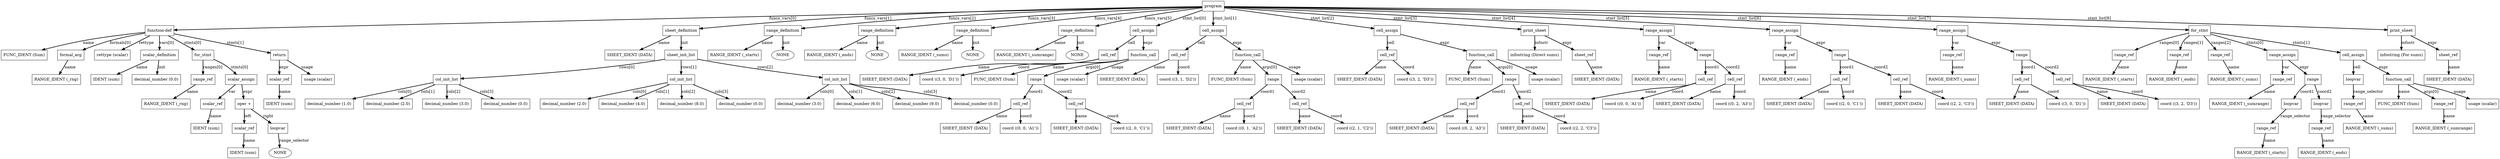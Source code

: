 digraph parsetree {
    ratio=fill
    node [shape="box"]
    edge [style=bold]
    ranksep=equally
    nodesep=0.5
    rankdir = TB
    clusterrank = local
N0 [label="program"]
N1 [label="function-def"]
N2 [label="FUNC_IDENT (Sum)"]
N1->N2 [label="name"]
N3 [label="formal_arg"]
N4 [label="RANGE_IDENT (_rng)"]
N3->N4 [label="name"]
N1->N3 [label="formals[0]"]
N5 [label="rettype (scalar)"]
N1->N5 [label="rettype"]
N6 [label="scalar_definition"]
N7 [label="IDENT (sum)"]
N6->N7 [label="name"]
N8 [label="decimal_number (0.0)"]
N6->N8 [label="init"]
N1->N6 [label="vars[0]"]
N9 [label="for_stmt"]
N10 [label="range_ref"]
N11 [label="RANGE_IDENT (_rng)"]
N10->N11 [label="name"]
N9->N10 [label="ranges[0]"]
N12 [label="scalar_assign"]
N13 [label="scalar_ref"]
N14 [label="IDENT (sum)"]
N13->N14 [label="name"]
N12->N13 [label="var"]
N15 [label="oper +"]
N16 [label="scalar_ref"]
N17 [label="IDENT (sum)"]
N16->N17 [label="name"]
N15->N16 [label="left"]
N18 [label="loopvar"]
N19 [shape="ellipse", label="NONE"]
N18->N19 [label="range_selector"]
N15->N18 [label="right"]
N12->N15 [label="expr"]
N9->N12 [label="stmts[0]"]
N1->N9 [label="stmts[0]"]
N20 [label="return"]
N21 [label="scalar_ref"]
N22 [label="IDENT (sum)"]
N21->N22 [label="name"]
N20->N21 [label="expr"]
N23 [label="usage (scalar)"]
N20->N23 [label="usage"]
N1->N20 [label="stmts[1]"]
N0->N1 [label="funcs_vars[0]"]
N24 [label="sheet_definition"]
N25 [label="SHEET_IDENT (DATA)"]
N24->N25 [label="name"]
N26 [label="sheet_init_list"]
N27 [label="col_init_list"]
N28 [label="decimal_number (1.0)"]
N27->N28 [label="cols[0]"]
N29 [label="decimal_number (2.0)"]
N27->N29 [label="cols[1]"]
N30 [label="decimal_number (3.0)"]
N27->N30 [label="cols[2]"]
N31 [label="decimal_number (0.0)"]
N27->N31 [label="cols[3]"]
N26->N27 [label="rows[0]"]
N32 [label="col_init_list"]
N33 [label="decimal_number (2.0)"]
N32->N33 [label="cols[0]"]
N34 [label="decimal_number (4.0)"]
N32->N34 [label="cols[1]"]
N35 [label="decimal_number (8.0)"]
N32->N35 [label="cols[2]"]
N36 [label="decimal_number (0.0)"]
N32->N36 [label="cols[3]"]
N26->N32 [label="rows[1]"]
N37 [label="col_init_list"]
N38 [label="decimal_number (3.0)"]
N37->N38 [label="cols[0]"]
N39 [label="decimal_number (6.0)"]
N37->N39 [label="cols[1]"]
N40 [label="decimal_number (9.0)"]
N37->N40 [label="cols[2]"]
N41 [label="decimal_number (0.0)"]
N37->N41 [label="cols[3]"]
N26->N37 [label="rows[2]"]
N24->N26 [label="init"]
N0->N24 [label="funcs_vars[1]"]
N42 [label="range_definition"]
N43 [label="RANGE_IDENT (_starts)"]
N42->N43 [label="name"]
N44 [shape="ellipse", label="NONE"]
N42->N44 [label="init"]
N0->N42 [label="funcs_vars[2]"]
N45 [label="range_definition"]
N46 [label="RANGE_IDENT (_ends)"]
N45->N46 [label="name"]
N47 [shape="ellipse", label="NONE"]
N45->N47 [label="init"]
N0->N45 [label="funcs_vars[3]"]
N48 [label="range_definition"]
N49 [label="RANGE_IDENT (_sums)"]
N48->N49 [label="name"]
N50 [shape="ellipse", label="NONE"]
N48->N50 [label="init"]
N0->N48 [label="funcs_vars[4]"]
N51 [label="range_definition"]
N52 [label="RANGE_IDENT (_sumrange)"]
N51->N52 [label="name"]
N53 [shape="ellipse", label="NONE"]
N51->N53 [label="init"]
N0->N51 [label="funcs_vars[5]"]
N54 [label="cell_assign"]
N55 [label="cell_ref"]
N56 [label="SHEET_IDENT (DATA)"]
N55->N56 [label="name"]
N57 [label="coord ((3, 0, 'D1'))"]
N55->N57 [label="coord"]
N54->N55 [label="cell"]
N58 [label="function_call"]
N59 [label="FUNC_IDENT (Sum)"]
N58->N59 [label="name"]
N60 [label="range"]
N61 [label="cell_ref"]
N62 [label="SHEET_IDENT (DATA)"]
N61->N62 [label="name"]
N63 [label="coord ((0, 0, 'A1'))"]
N61->N63 [label="coord"]
N60->N61 [label="coord1"]
N64 [label="cell_ref"]
N65 [label="SHEET_IDENT (DATA)"]
N64->N65 [label="name"]
N66 [label="coord ((2, 0, 'C1'))"]
N64->N66 [label="coord"]
N60->N64 [label="coord2"]
N58->N60 [label="args[0]"]
N67 [label="usage (scalar)"]
N58->N67 [label="usage"]
N54->N58 [label="expr"]
N0->N54 [label="stmt_list[0]"]
N68 [label="cell_assign"]
N69 [label="cell_ref"]
N70 [label="SHEET_IDENT (DATA)"]
N69->N70 [label="name"]
N71 [label="coord ((3, 1, 'D2'))"]
N69->N71 [label="coord"]
N68->N69 [label="cell"]
N72 [label="function_call"]
N73 [label="FUNC_IDENT (Sum)"]
N72->N73 [label="name"]
N74 [label="range"]
N75 [label="cell_ref"]
N76 [label="SHEET_IDENT (DATA)"]
N75->N76 [label="name"]
N77 [label="coord ((0, 1, 'A2'))"]
N75->N77 [label="coord"]
N74->N75 [label="coord1"]
N78 [label="cell_ref"]
N79 [label="SHEET_IDENT (DATA)"]
N78->N79 [label="name"]
N80 [label="coord ((2, 1, 'C2'))"]
N78->N80 [label="coord"]
N74->N78 [label="coord2"]
N72->N74 [label="args[0]"]
N81 [label="usage (scalar)"]
N72->N81 [label="usage"]
N68->N72 [label="expr"]
N0->N68 [label="stmt_list[1]"]
N82 [label="cell_assign"]
N83 [label="cell_ref"]
N84 [label="SHEET_IDENT (DATA)"]
N83->N84 [label="name"]
N85 [label="coord ((3, 2, 'D3'))"]
N83->N85 [label="coord"]
N82->N83 [label="cell"]
N86 [label="function_call"]
N87 [label="FUNC_IDENT (Sum)"]
N86->N87 [label="name"]
N88 [label="range"]
N89 [label="cell_ref"]
N90 [label="SHEET_IDENT (DATA)"]
N89->N90 [label="name"]
N91 [label="coord ((0, 2, 'A3'))"]
N89->N91 [label="coord"]
N88->N89 [label="coord1"]
N92 [label="cell_ref"]
N93 [label="SHEET_IDENT (DATA)"]
N92->N93 [label="name"]
N94 [label="coord ((2, 2, 'C3'))"]
N92->N94 [label="coord"]
N88->N92 [label="coord2"]
N86->N88 [label="args[0]"]
N95 [label="usage (scalar)"]
N86->N95 [label="usage"]
N82->N86 [label="expr"]
N0->N82 [label="stmt_list[2]"]
N96 [label="print_sheet"]
N97 [label="infostring (Direct sums)"]
N96->N97 [label="infostr"]
N98 [label="sheet_ref"]
N99 [label="SHEET_IDENT (DATA)"]
N98->N99 [label="name"]
N96->N98 [label="expr"]
N0->N96 [label="stmt_list[3]"]
N100 [label="range_assign"]
N101 [label="range_ref"]
N102 [label="RANGE_IDENT (_starts)"]
N101->N102 [label="name"]
N100->N101 [label="var"]
N103 [label="range"]
N104 [label="cell_ref"]
N105 [label="SHEET_IDENT (DATA)"]
N104->N105 [label="name"]
N106 [label="coord ((0, 0, 'A1'))"]
N104->N106 [label="coord"]
N103->N104 [label="coord1"]
N107 [label="cell_ref"]
N108 [label="SHEET_IDENT (DATA)"]
N107->N108 [label="name"]
N109 [label="coord ((0, 2, 'A3'))"]
N107->N109 [label="coord"]
N103->N107 [label="coord2"]
N100->N103 [label="expr"]
N0->N100 [label="stmt_list[4]"]
N110 [label="range_assign"]
N111 [label="range_ref"]
N112 [label="RANGE_IDENT (_ends)"]
N111->N112 [label="name"]
N110->N111 [label="var"]
N113 [label="range"]
N114 [label="cell_ref"]
N115 [label="SHEET_IDENT (DATA)"]
N114->N115 [label="name"]
N116 [label="coord ((2, 0, 'C1'))"]
N114->N116 [label="coord"]
N113->N114 [label="coord1"]
N117 [label="cell_ref"]
N118 [label="SHEET_IDENT (DATA)"]
N117->N118 [label="name"]
N119 [label="coord ((2, 2, 'C3'))"]
N117->N119 [label="coord"]
N113->N117 [label="coord2"]
N110->N113 [label="expr"]
N0->N110 [label="stmt_list[5]"]
N120 [label="range_assign"]
N121 [label="range_ref"]
N122 [label="RANGE_IDENT (_sums)"]
N121->N122 [label="name"]
N120->N121 [label="var"]
N123 [label="range"]
N124 [label="cell_ref"]
N125 [label="SHEET_IDENT (DATA)"]
N124->N125 [label="name"]
N126 [label="coord ((3, 0, 'D1'))"]
N124->N126 [label="coord"]
N123->N124 [label="coord1"]
N127 [label="cell_ref"]
N128 [label="SHEET_IDENT (DATA)"]
N127->N128 [label="name"]
N129 [label="coord ((3, 2, 'D3'))"]
N127->N129 [label="coord"]
N123->N127 [label="coord2"]
N120->N123 [label="expr"]
N0->N120 [label="stmt_list[6]"]
N130 [label="for_stmt"]
N131 [label="range_ref"]
N132 [label="RANGE_IDENT (_starts)"]
N131->N132 [label="name"]
N130->N131 [label="ranges[0]"]
N133 [label="range_ref"]
N134 [label="RANGE_IDENT (_ends)"]
N133->N134 [label="name"]
N130->N133 [label="ranges[1]"]
N135 [label="range_ref"]
N136 [label="RANGE_IDENT (_sums)"]
N135->N136 [label="name"]
N130->N135 [label="ranges[2]"]
N137 [label="range_assign"]
N138 [label="range_ref"]
N139 [label="RANGE_IDENT (_sumrange)"]
N138->N139 [label="name"]
N137->N138 [label="var"]
N140 [label="range"]
N141 [label="loopvar"]
N142 [label="range_ref"]
N143 [label="RANGE_IDENT (_starts)"]
N142->N143 [label="name"]
N141->N142 [label="range_selector"]
N140->N141 [label="coord1"]
N144 [label="loopvar"]
N145 [label="range_ref"]
N146 [label="RANGE_IDENT (_ends)"]
N145->N146 [label="name"]
N144->N145 [label="range_selector"]
N140->N144 [label="coord2"]
N137->N140 [label="expr"]
N130->N137 [label="stmts[0]"]
N147 [label="cell_assign"]
N148 [label="loopvar"]
N149 [label="range_ref"]
N150 [label="RANGE_IDENT (_sums)"]
N149->N150 [label="name"]
N148->N149 [label="range_selector"]
N147->N148 [label="cell"]
N151 [label="function_call"]
N152 [label="FUNC_IDENT (Sum)"]
N151->N152 [label="name"]
N153 [label="range_ref"]
N154 [label="RANGE_IDENT (_sumrange)"]
N153->N154 [label="name"]
N151->N153 [label="args[0]"]
N155 [label="usage (scalar)"]
N151->N155 [label="usage"]
N147->N151 [label="expr"]
N130->N147 [label="stmts[1]"]
N0->N130 [label="stmt_list[7]"]
N156 [label="print_sheet"]
N157 [label="infostring (For sums)"]
N156->N157 [label="infostr"]
N158 [label="sheet_ref"]
N159 [label="SHEET_IDENT (DATA)"]
N158->N159 [label="name"]
N156->N158 [label="expr"]
N0->N156 [label="stmt_list[8]"]
}
